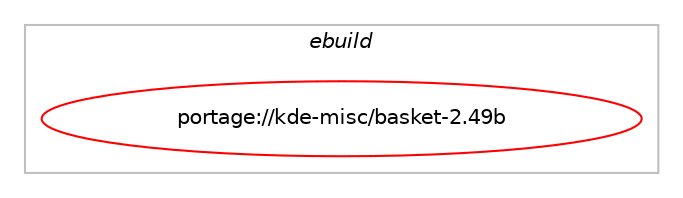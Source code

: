digraph prolog {

# *************
# Graph options
# *************

newrank=true;
concentrate=true;
compound=true;
graph [rankdir=LR,fontname=Helvetica,fontsize=10,ranksep=1.5];#, ranksep=2.5, nodesep=0.2];
edge  [arrowhead=vee];
node  [fontname=Helvetica,fontsize=10];

# **********
# The ebuild
# **********

subgraph cluster_leftcol {
color=gray;
label=<<i>ebuild</i>>;
id [label="portage://kde-misc/basket-2.49b", color=red, width=4, href="../kde-misc/basket-2.49b.svg"];
}

# ****************
# The dependencies
# ****************

subgraph cluster_midcol {
color=gray;
label=<<i>dependencies</i>>;
subgraph cluster_compile {
fillcolor="#eeeeee";
style=filled;
label=<<i>compile</i>>;
# *** BEGIN UNKNOWN DEPENDENCY TYPE (TODO) ***
# id -> equal(use_conditional_group(positive,crypt,portage://kde-misc/basket-2.49b,[package_dependency(portage://kde-misc/basket-2.49b,install,no,app-crypt,gpgme,none,[,,],any_same_slot,[])]))
# *** END UNKNOWN DEPENDENCY TYPE (TODO) ***

# *** BEGIN UNKNOWN DEPENDENCY TYPE (TODO) ***
# id -> equal(use_conditional_group(positive,git,portage://kde-misc/basket-2.49b,[package_dependency(portage://kde-misc/basket-2.49b,install,no,dev-libs,libgit2,none,[,,],any_same_slot,[])]))
# *** END UNKNOWN DEPENDENCY TYPE (TODO) ***

# *** BEGIN UNKNOWN DEPENDENCY TYPE (TODO) ***
# id -> equal(use_conditional_group(positive,test,portage://kde-misc/basket-2.49b,[package_dependency(portage://kde-misc/basket-2.49b,install,no,dev-qt,qttest,none,[,,],[slot(5)],[])]))
# *** END UNKNOWN DEPENDENCY TYPE (TODO) ***

# *** BEGIN UNKNOWN DEPENDENCY TYPE (TODO) ***
# id -> equal(package_dependency(portage://kde-misc/basket-2.49b,install,no,dev-qt,qtconcurrent,greaterequal,[5.12.3,,,5.12.3],[slot(5)],[]))
# *** END UNKNOWN DEPENDENCY TYPE (TODO) ***

# *** BEGIN UNKNOWN DEPENDENCY TYPE (TODO) ***
# id -> equal(package_dependency(portage://kde-misc/basket-2.49b,install,no,dev-qt,qtcore,none,[,,],[slot(5)],[]))
# *** END UNKNOWN DEPENDENCY TYPE (TODO) ***

# *** BEGIN UNKNOWN DEPENDENCY TYPE (TODO) ***
# id -> equal(package_dependency(portage://kde-misc/basket-2.49b,install,no,dev-qt,qtdbus,greaterequal,[5.12.3,,,5.12.3],[slot(5)],[]))
# *** END UNKNOWN DEPENDENCY TYPE (TODO) ***

# *** BEGIN UNKNOWN DEPENDENCY TYPE (TODO) ***
# id -> equal(package_dependency(portage://kde-misc/basket-2.49b,install,no,dev-qt,qtgui,greaterequal,[5.12.3,,,5.12.3],[slot(5)],[]))
# *** END UNKNOWN DEPENDENCY TYPE (TODO) ***

# *** BEGIN UNKNOWN DEPENDENCY TYPE (TODO) ***
# id -> equal(package_dependency(portage://kde-misc/basket-2.49b,install,no,dev-qt,qtnetwork,greaterequal,[5.12.3,,,5.12.3],[slot(5)],[]))
# *** END UNKNOWN DEPENDENCY TYPE (TODO) ***

# *** BEGIN UNKNOWN DEPENDENCY TYPE (TODO) ***
# id -> equal(package_dependency(portage://kde-misc/basket-2.49b,install,no,dev-qt,qtwidgets,greaterequal,[5.12.3,,,5.12.3],[slot(5)],[]))
# *** END UNKNOWN DEPENDENCY TYPE (TODO) ***

# *** BEGIN UNKNOWN DEPENDENCY TYPE (TODO) ***
# id -> equal(package_dependency(portage://kde-misc/basket-2.49b,install,no,dev-qt,qtxml,greaterequal,[5.12.3,,,5.12.3],[slot(5)],[]))
# *** END UNKNOWN DEPENDENCY TYPE (TODO) ***

# *** BEGIN UNKNOWN DEPENDENCY TYPE (TODO) ***
# id -> equal(package_dependency(portage://kde-misc/basket-2.49b,install,no,kde-frameworks,karchive,greaterequal,[5.60.0,,,5.60.0],[slot(5)],[]))
# *** END UNKNOWN DEPENDENCY TYPE (TODO) ***

# *** BEGIN UNKNOWN DEPENDENCY TYPE (TODO) ***
# id -> equal(package_dependency(portage://kde-misc/basket-2.49b,install,no,kde-frameworks,kcmutils,greaterequal,[5.60.0,,,5.60.0],[slot(5)],[]))
# *** END UNKNOWN DEPENDENCY TYPE (TODO) ***

# *** BEGIN UNKNOWN DEPENDENCY TYPE (TODO) ***
# id -> equal(package_dependency(portage://kde-misc/basket-2.49b,install,no,kde-frameworks,kcodecs,greaterequal,[5.60.0,,,5.60.0],[slot(5)],[]))
# *** END UNKNOWN DEPENDENCY TYPE (TODO) ***

# *** BEGIN UNKNOWN DEPENDENCY TYPE (TODO) ***
# id -> equal(package_dependency(portage://kde-misc/basket-2.49b,install,no,kde-frameworks,kcompletion,greaterequal,[5.60.0,,,5.60.0],[slot(5)],[]))
# *** END UNKNOWN DEPENDENCY TYPE (TODO) ***

# *** BEGIN UNKNOWN DEPENDENCY TYPE (TODO) ***
# id -> equal(package_dependency(portage://kde-misc/basket-2.49b,install,no,kde-frameworks,kconfig,greaterequal,[5.60.0,,,5.60.0],[slot(5)],[]))
# *** END UNKNOWN DEPENDENCY TYPE (TODO) ***

# *** BEGIN UNKNOWN DEPENDENCY TYPE (TODO) ***
# id -> equal(package_dependency(portage://kde-misc/basket-2.49b,install,no,kde-frameworks,kconfigwidgets,greaterequal,[5.60.0,,,5.60.0],[slot(5)],[]))
# *** END UNKNOWN DEPENDENCY TYPE (TODO) ***

# *** BEGIN UNKNOWN DEPENDENCY TYPE (TODO) ***
# id -> equal(package_dependency(portage://kde-misc/basket-2.49b,install,no,kde-frameworks,kcoreaddons,greaterequal,[5.60.0,,,5.60.0],[slot(5)],[]))
# *** END UNKNOWN DEPENDENCY TYPE (TODO) ***

# *** BEGIN UNKNOWN DEPENDENCY TYPE (TODO) ***
# id -> equal(package_dependency(portage://kde-misc/basket-2.49b,install,no,kde-frameworks,kcrash,greaterequal,[5.60.0,,,5.60.0],[slot(5)],[]))
# *** END UNKNOWN DEPENDENCY TYPE (TODO) ***

# *** BEGIN UNKNOWN DEPENDENCY TYPE (TODO) ***
# id -> equal(package_dependency(portage://kde-misc/basket-2.49b,install,no,kde-frameworks,kdbusaddons,greaterequal,[5.60.0,,,5.60.0],[slot(5)],[]))
# *** END UNKNOWN DEPENDENCY TYPE (TODO) ***

# *** BEGIN UNKNOWN DEPENDENCY TYPE (TODO) ***
# id -> equal(package_dependency(portage://kde-misc/basket-2.49b,install,no,kde-frameworks,kfilemetadata,greaterequal,[5.60.0,,,5.60.0],[slot(5)],[]))
# *** END UNKNOWN DEPENDENCY TYPE (TODO) ***

# *** BEGIN UNKNOWN DEPENDENCY TYPE (TODO) ***
# id -> equal(package_dependency(portage://kde-misc/basket-2.49b,install,no,kde-frameworks,kglobalaccel,greaterequal,[5.60.0,,,5.60.0],[slot(5)],[]))
# *** END UNKNOWN DEPENDENCY TYPE (TODO) ***

# *** BEGIN UNKNOWN DEPENDENCY TYPE (TODO) ***
# id -> equal(package_dependency(portage://kde-misc/basket-2.49b,install,no,kde-frameworks,kguiaddons,greaterequal,[5.60.0,,,5.60.0],[slot(5)],[]))
# *** END UNKNOWN DEPENDENCY TYPE (TODO) ***

# *** BEGIN UNKNOWN DEPENDENCY TYPE (TODO) ***
# id -> equal(package_dependency(portage://kde-misc/basket-2.49b,install,no,kde-frameworks,ki18n,greaterequal,[5.60.0,,,5.60.0],[slot(5)],[]))
# *** END UNKNOWN DEPENDENCY TYPE (TODO) ***

# *** BEGIN UNKNOWN DEPENDENCY TYPE (TODO) ***
# id -> equal(package_dependency(portage://kde-misc/basket-2.49b,install,no,kde-frameworks,kiconthemes,greaterequal,[5.60.0,,,5.60.0],[slot(5)],[]))
# *** END UNKNOWN DEPENDENCY TYPE (TODO) ***

# *** BEGIN UNKNOWN DEPENDENCY TYPE (TODO) ***
# id -> equal(package_dependency(portage://kde-misc/basket-2.49b,install,no,kde-frameworks,kio,greaterequal,[5.60.0,,,5.60.0],[slot(5)],[]))
# *** END UNKNOWN DEPENDENCY TYPE (TODO) ***

# *** BEGIN UNKNOWN DEPENDENCY TYPE (TODO) ***
# id -> equal(package_dependency(portage://kde-misc/basket-2.49b,install,no,kde-frameworks,knotifications,greaterequal,[5.60.0,,,5.60.0],[slot(5)],[]))
# *** END UNKNOWN DEPENDENCY TYPE (TODO) ***

# *** BEGIN UNKNOWN DEPENDENCY TYPE (TODO) ***
# id -> equal(package_dependency(portage://kde-misc/basket-2.49b,install,no,kde-frameworks,kparts,greaterequal,[5.60.0,,,5.60.0],[slot(5)],[]))
# *** END UNKNOWN DEPENDENCY TYPE (TODO) ***

# *** BEGIN UNKNOWN DEPENDENCY TYPE (TODO) ***
# id -> equal(package_dependency(portage://kde-misc/basket-2.49b,install,no,kde-frameworks,kservice,greaterequal,[5.60.0,,,5.60.0],[slot(5)],[]))
# *** END UNKNOWN DEPENDENCY TYPE (TODO) ***

# *** BEGIN UNKNOWN DEPENDENCY TYPE (TODO) ***
# id -> equal(package_dependency(portage://kde-misc/basket-2.49b,install,no,kde-frameworks,ktextwidgets,greaterequal,[5.60.0,,,5.60.0],[slot(5)],[]))
# *** END UNKNOWN DEPENDENCY TYPE (TODO) ***

# *** BEGIN UNKNOWN DEPENDENCY TYPE (TODO) ***
# id -> equal(package_dependency(portage://kde-misc/basket-2.49b,install,no,kde-frameworks,kwidgetsaddons,greaterequal,[5.60.0,,,5.60.0],[slot(5)],[]))
# *** END UNKNOWN DEPENDENCY TYPE (TODO) ***

# *** BEGIN UNKNOWN DEPENDENCY TYPE (TODO) ***
# id -> equal(package_dependency(portage://kde-misc/basket-2.49b,install,no,kde-frameworks,kwindowsystem,greaterequal,[5.60.0,,,5.60.0],[slot(5)],[]))
# *** END UNKNOWN DEPENDENCY TYPE (TODO) ***

# *** BEGIN UNKNOWN DEPENDENCY TYPE (TODO) ***
# id -> equal(package_dependency(portage://kde-misc/basket-2.49b,install,no,kde-frameworks,kxmlgui,greaterequal,[5.60.0,,,5.60.0],[slot(5)],[]))
# *** END UNKNOWN DEPENDENCY TYPE (TODO) ***

# *** BEGIN UNKNOWN DEPENDENCY TYPE (TODO) ***
# id -> equal(package_dependency(portage://kde-misc/basket-2.49b,install,no,media-libs,phonon,none,[,,],[],[use(enable(qt5),positive)]))
# *** END UNKNOWN DEPENDENCY TYPE (TODO) ***

# *** BEGIN UNKNOWN DEPENDENCY TYPE (TODO) ***
# id -> equal(package_dependency(portage://kde-misc/basket-2.49b,install,no,x11-libs,libX11,none,[,,],[],[]))
# *** END UNKNOWN DEPENDENCY TYPE (TODO) ***

}
subgraph cluster_compileandrun {
fillcolor="#eeeeee";
style=filled;
label=<<i>compile and run</i>>;
}
subgraph cluster_run {
fillcolor="#eeeeee";
style=filled;
label=<<i>run</i>>;
# *** BEGIN UNKNOWN DEPENDENCY TYPE (TODO) ***
# id -> equal(any_of_group([package_dependency(portage://kde-misc/basket-2.49b,run,no,kde-frameworks,breeze-icons,none,[,,],any_different_slot,[]),package_dependency(portage://kde-misc/basket-2.49b,run,no,kde-frameworks,oxygen-icons,none,[,,],any_different_slot,[])]))
# *** END UNKNOWN DEPENDENCY TYPE (TODO) ***

# *** BEGIN UNKNOWN DEPENDENCY TYPE (TODO) ***
# id -> equal(use_conditional_group(positive,crypt,portage://kde-misc/basket-2.49b,[package_dependency(portage://kde-misc/basket-2.49b,run,no,app-crypt,gpgme,none,[,,],any_same_slot,[])]))
# *** END UNKNOWN DEPENDENCY TYPE (TODO) ***

# *** BEGIN UNKNOWN DEPENDENCY TYPE (TODO) ***
# id -> equal(use_conditional_group(positive,git,portage://kde-misc/basket-2.49b,[package_dependency(portage://kde-misc/basket-2.49b,run,no,dev-libs,libgit2,none,[,,],any_same_slot,[])]))
# *** END UNKNOWN DEPENDENCY TYPE (TODO) ***

# *** BEGIN UNKNOWN DEPENDENCY TYPE (TODO) ***
# id -> equal(package_dependency(portage://kde-misc/basket-2.49b,run,no,dev-qt,qtcore,none,[,,],[slot(5)],[]))
# *** END UNKNOWN DEPENDENCY TYPE (TODO) ***

# *** BEGIN UNKNOWN DEPENDENCY TYPE (TODO) ***
# id -> equal(package_dependency(portage://kde-misc/basket-2.49b,run,no,dev-qt,qtdbus,greaterequal,[5.12.3,,,5.12.3],[slot(5)],[]))
# *** END UNKNOWN DEPENDENCY TYPE (TODO) ***

# *** BEGIN UNKNOWN DEPENDENCY TYPE (TODO) ***
# id -> equal(package_dependency(portage://kde-misc/basket-2.49b,run,no,dev-qt,qtgui,greaterequal,[5.12.3,,,5.12.3],[slot(5)],[]))
# *** END UNKNOWN DEPENDENCY TYPE (TODO) ***

# *** BEGIN UNKNOWN DEPENDENCY TYPE (TODO) ***
# id -> equal(package_dependency(portage://kde-misc/basket-2.49b,run,no,dev-qt,qtnetwork,greaterequal,[5.12.3,,,5.12.3],[slot(5)],[]))
# *** END UNKNOWN DEPENDENCY TYPE (TODO) ***

# *** BEGIN UNKNOWN DEPENDENCY TYPE (TODO) ***
# id -> equal(package_dependency(portage://kde-misc/basket-2.49b,run,no,dev-qt,qtwidgets,greaterequal,[5.12.3,,,5.12.3],[slot(5)],[]))
# *** END UNKNOWN DEPENDENCY TYPE (TODO) ***

# *** BEGIN UNKNOWN DEPENDENCY TYPE (TODO) ***
# id -> equal(package_dependency(portage://kde-misc/basket-2.49b,run,no,dev-qt,qtxml,greaterequal,[5.12.3,,,5.12.3],[slot(5)],[]))
# *** END UNKNOWN DEPENDENCY TYPE (TODO) ***

# *** BEGIN UNKNOWN DEPENDENCY TYPE (TODO) ***
# id -> equal(package_dependency(portage://kde-misc/basket-2.49b,run,no,kde-frameworks,karchive,greaterequal,[5.60.0,,,5.60.0],[slot(5)],[]))
# *** END UNKNOWN DEPENDENCY TYPE (TODO) ***

# *** BEGIN UNKNOWN DEPENDENCY TYPE (TODO) ***
# id -> equal(package_dependency(portage://kde-misc/basket-2.49b,run,no,kde-frameworks,kcmutils,greaterequal,[5.60.0,,,5.60.0],[slot(5)],[]))
# *** END UNKNOWN DEPENDENCY TYPE (TODO) ***

# *** BEGIN UNKNOWN DEPENDENCY TYPE (TODO) ***
# id -> equal(package_dependency(portage://kde-misc/basket-2.49b,run,no,kde-frameworks,kcodecs,greaterequal,[5.60.0,,,5.60.0],[slot(5)],[]))
# *** END UNKNOWN DEPENDENCY TYPE (TODO) ***

# *** BEGIN UNKNOWN DEPENDENCY TYPE (TODO) ***
# id -> equal(package_dependency(portage://kde-misc/basket-2.49b,run,no,kde-frameworks,kcompletion,greaterequal,[5.60.0,,,5.60.0],[slot(5)],[]))
# *** END UNKNOWN DEPENDENCY TYPE (TODO) ***

# *** BEGIN UNKNOWN DEPENDENCY TYPE (TODO) ***
# id -> equal(package_dependency(portage://kde-misc/basket-2.49b,run,no,kde-frameworks,kconfig,greaterequal,[5.60.0,,,5.60.0],[slot(5)],[]))
# *** END UNKNOWN DEPENDENCY TYPE (TODO) ***

# *** BEGIN UNKNOWN DEPENDENCY TYPE (TODO) ***
# id -> equal(package_dependency(portage://kde-misc/basket-2.49b,run,no,kde-frameworks,kconfigwidgets,greaterequal,[5.60.0,,,5.60.0],[slot(5)],[]))
# *** END UNKNOWN DEPENDENCY TYPE (TODO) ***

# *** BEGIN UNKNOWN DEPENDENCY TYPE (TODO) ***
# id -> equal(package_dependency(portage://kde-misc/basket-2.49b,run,no,kde-frameworks,kcoreaddons,greaterequal,[5.60.0,,,5.60.0],[slot(5)],[]))
# *** END UNKNOWN DEPENDENCY TYPE (TODO) ***

# *** BEGIN UNKNOWN DEPENDENCY TYPE (TODO) ***
# id -> equal(package_dependency(portage://kde-misc/basket-2.49b,run,no,kde-frameworks,kcrash,greaterequal,[5.60.0,,,5.60.0],[slot(5)],[]))
# *** END UNKNOWN DEPENDENCY TYPE (TODO) ***

# *** BEGIN UNKNOWN DEPENDENCY TYPE (TODO) ***
# id -> equal(package_dependency(portage://kde-misc/basket-2.49b,run,no,kde-frameworks,kdbusaddons,greaterequal,[5.60.0,,,5.60.0],[slot(5)],[]))
# *** END UNKNOWN DEPENDENCY TYPE (TODO) ***

# *** BEGIN UNKNOWN DEPENDENCY TYPE (TODO) ***
# id -> equal(package_dependency(portage://kde-misc/basket-2.49b,run,no,kde-frameworks,kf-env,greaterequal,[4,,,4],[],[]))
# *** END UNKNOWN DEPENDENCY TYPE (TODO) ***

# *** BEGIN UNKNOWN DEPENDENCY TYPE (TODO) ***
# id -> equal(package_dependency(portage://kde-misc/basket-2.49b,run,no,kde-frameworks,kfilemetadata,greaterequal,[5.60.0,,,5.60.0],[slot(5)],[]))
# *** END UNKNOWN DEPENDENCY TYPE (TODO) ***

# *** BEGIN UNKNOWN DEPENDENCY TYPE (TODO) ***
# id -> equal(package_dependency(portage://kde-misc/basket-2.49b,run,no,kde-frameworks,kglobalaccel,greaterequal,[5.60.0,,,5.60.0],[slot(5)],[]))
# *** END UNKNOWN DEPENDENCY TYPE (TODO) ***

# *** BEGIN UNKNOWN DEPENDENCY TYPE (TODO) ***
# id -> equal(package_dependency(portage://kde-misc/basket-2.49b,run,no,kde-frameworks,kguiaddons,greaterequal,[5.60.0,,,5.60.0],[slot(5)],[]))
# *** END UNKNOWN DEPENDENCY TYPE (TODO) ***

# *** BEGIN UNKNOWN DEPENDENCY TYPE (TODO) ***
# id -> equal(package_dependency(portage://kde-misc/basket-2.49b,run,no,kde-frameworks,ki18n,greaterequal,[5.60.0,,,5.60.0],[slot(5)],[]))
# *** END UNKNOWN DEPENDENCY TYPE (TODO) ***

# *** BEGIN UNKNOWN DEPENDENCY TYPE (TODO) ***
# id -> equal(package_dependency(portage://kde-misc/basket-2.49b,run,no,kde-frameworks,kiconthemes,greaterequal,[5.60.0,,,5.60.0],[slot(5)],[]))
# *** END UNKNOWN DEPENDENCY TYPE (TODO) ***

# *** BEGIN UNKNOWN DEPENDENCY TYPE (TODO) ***
# id -> equal(package_dependency(portage://kde-misc/basket-2.49b,run,no,kde-frameworks,kio,greaterequal,[5.60.0,,,5.60.0],[slot(5)],[]))
# *** END UNKNOWN DEPENDENCY TYPE (TODO) ***

# *** BEGIN UNKNOWN DEPENDENCY TYPE (TODO) ***
# id -> equal(package_dependency(portage://kde-misc/basket-2.49b,run,no,kde-frameworks,knotifications,greaterequal,[5.60.0,,,5.60.0],[slot(5)],[]))
# *** END UNKNOWN DEPENDENCY TYPE (TODO) ***

# *** BEGIN UNKNOWN DEPENDENCY TYPE (TODO) ***
# id -> equal(package_dependency(portage://kde-misc/basket-2.49b,run,no,kde-frameworks,kparts,greaterequal,[5.60.0,,,5.60.0],[slot(5)],[]))
# *** END UNKNOWN DEPENDENCY TYPE (TODO) ***

# *** BEGIN UNKNOWN DEPENDENCY TYPE (TODO) ***
# id -> equal(package_dependency(portage://kde-misc/basket-2.49b,run,no,kde-frameworks,kservice,greaterequal,[5.60.0,,,5.60.0],[slot(5)],[]))
# *** END UNKNOWN DEPENDENCY TYPE (TODO) ***

# *** BEGIN UNKNOWN DEPENDENCY TYPE (TODO) ***
# id -> equal(package_dependency(portage://kde-misc/basket-2.49b,run,no,kde-frameworks,ktextwidgets,greaterequal,[5.60.0,,,5.60.0],[slot(5)],[]))
# *** END UNKNOWN DEPENDENCY TYPE (TODO) ***

# *** BEGIN UNKNOWN DEPENDENCY TYPE (TODO) ***
# id -> equal(package_dependency(portage://kde-misc/basket-2.49b,run,no,kde-frameworks,kwidgetsaddons,greaterequal,[5.60.0,,,5.60.0],[slot(5)],[]))
# *** END UNKNOWN DEPENDENCY TYPE (TODO) ***

# *** BEGIN UNKNOWN DEPENDENCY TYPE (TODO) ***
# id -> equal(package_dependency(portage://kde-misc/basket-2.49b,run,no,kde-frameworks,kwindowsystem,greaterequal,[5.60.0,,,5.60.0],[slot(5)],[]))
# *** END UNKNOWN DEPENDENCY TYPE (TODO) ***

# *** BEGIN UNKNOWN DEPENDENCY TYPE (TODO) ***
# id -> equal(package_dependency(portage://kde-misc/basket-2.49b,run,no,kde-frameworks,kxmlgui,greaterequal,[5.60.0,,,5.60.0],[slot(5)],[]))
# *** END UNKNOWN DEPENDENCY TYPE (TODO) ***

# *** BEGIN UNKNOWN DEPENDENCY TYPE (TODO) ***
# id -> equal(package_dependency(portage://kde-misc/basket-2.49b,run,no,media-libs,phonon,none,[,,],[],[use(enable(qt5),positive)]))
# *** END UNKNOWN DEPENDENCY TYPE (TODO) ***

# *** BEGIN UNKNOWN DEPENDENCY TYPE (TODO) ***
# id -> equal(package_dependency(portage://kde-misc/basket-2.49b,run,no,x11-libs,libX11,none,[,,],[],[]))
# *** END UNKNOWN DEPENDENCY TYPE (TODO) ***

}
}

# **************
# The candidates
# **************

subgraph cluster_choices {
rank=same;
color=gray;
label=<<i>candidates</i>>;

}

}
